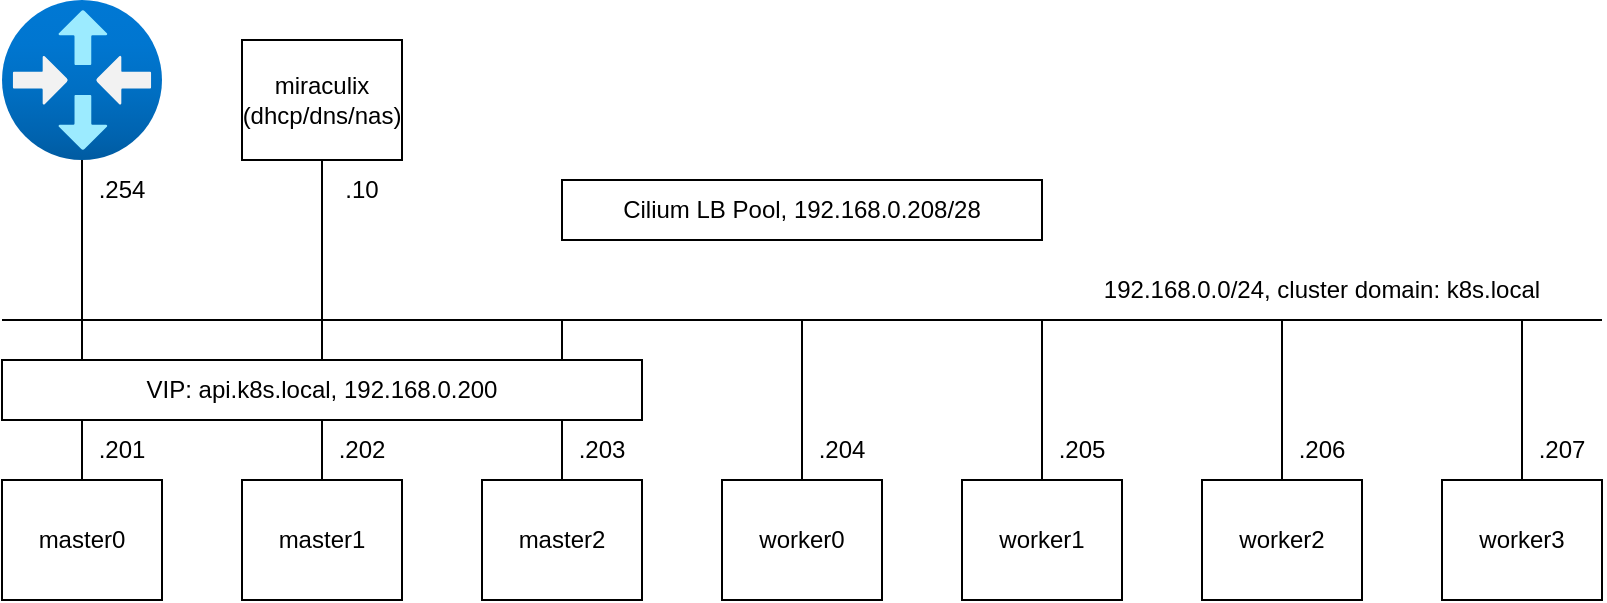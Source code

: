 <mxfile version="26.2.2">
  <diagram name="Page-1" id="XNZ1OW9nHd5t7U3kOUpD">
    <mxGraphModel dx="948" dy="679" grid="1" gridSize="10" guides="1" tooltips="1" connect="1" arrows="1" fold="1" page="1" pageScale="1" pageWidth="850" pageHeight="1100" background="none" math="0" shadow="0">
      <root>
        <mxCell id="0" />
        <mxCell id="1" parent="0" />
        <mxCell id="-EaYVGYUKZsS2KPxKQR_-2" value="" style="endArrow=none;html=1;rounded=0;" parent="1" edge="1">
          <mxGeometry width="50" height="50" relative="1" as="geometry">
            <mxPoint x="40" y="280" as="sourcePoint" />
            <mxPoint x="840" y="280" as="targetPoint" />
          </mxGeometry>
        </mxCell>
        <mxCell id="-EaYVGYUKZsS2KPxKQR_-4" value="master0" style="rounded=0;whiteSpace=wrap;html=1;" parent="1" vertex="1">
          <mxGeometry x="40" y="360" width="80" height="60" as="geometry" />
        </mxCell>
        <mxCell id="-EaYVGYUKZsS2KPxKQR_-5" value="master1" style="rounded=0;whiteSpace=wrap;html=1;" parent="1" vertex="1">
          <mxGeometry x="160" y="360" width="80" height="60" as="geometry" />
        </mxCell>
        <mxCell id="-EaYVGYUKZsS2KPxKQR_-6" value="master2" style="rounded=0;whiteSpace=wrap;html=1;" parent="1" vertex="1">
          <mxGeometry x="280" y="360" width="80" height="60" as="geometry" />
        </mxCell>
        <mxCell id="-EaYVGYUKZsS2KPxKQR_-7" value="worker0" style="rounded=0;whiteSpace=wrap;html=1;" parent="1" vertex="1">
          <mxGeometry x="400" y="360" width="80" height="60" as="geometry" />
        </mxCell>
        <mxCell id="-EaYVGYUKZsS2KPxKQR_-8" value="worker1" style="rounded=0;whiteSpace=wrap;html=1;" parent="1" vertex="1">
          <mxGeometry x="520" y="360" width="80" height="60" as="geometry" />
        </mxCell>
        <mxCell id="-EaYVGYUKZsS2KPxKQR_-9" value="worker2" style="rounded=0;whiteSpace=wrap;html=1;" parent="1" vertex="1">
          <mxGeometry x="640" y="360" width="80" height="60" as="geometry" />
        </mxCell>
        <mxCell id="-EaYVGYUKZsS2KPxKQR_-10" value="worker3" style="rounded=0;whiteSpace=wrap;html=1;" parent="1" vertex="1">
          <mxGeometry x="760" y="360" width="80" height="60" as="geometry" />
        </mxCell>
        <mxCell id="-EaYVGYUKZsS2KPxKQR_-12" value="" style="endArrow=none;html=1;rounded=0;" parent="1" target="-EaYVGYUKZsS2KPxKQR_-22" edge="1">
          <mxGeometry width="50" height="50" relative="1" as="geometry">
            <mxPoint x="80" y="280" as="sourcePoint" />
            <mxPoint x="80" y="240" as="targetPoint" />
          </mxGeometry>
        </mxCell>
        <mxCell id="-EaYVGYUKZsS2KPxKQR_-13" value="" style="endArrow=none;html=1;rounded=0;exitX=0.5;exitY=0;exitDx=0;exitDy=0;" parent="1" source="-EaYVGYUKZsS2KPxKQR_-4" edge="1">
          <mxGeometry width="50" height="50" relative="1" as="geometry">
            <mxPoint x="90" y="290" as="sourcePoint" />
            <mxPoint x="80" y="280" as="targetPoint" />
          </mxGeometry>
        </mxCell>
        <mxCell id="-EaYVGYUKZsS2KPxKQR_-14" value="" style="endArrow=none;html=1;rounded=0;exitX=0.5;exitY=0;exitDx=0;exitDy=0;" parent="1" source="-EaYVGYUKZsS2KPxKQR_-5" edge="1">
          <mxGeometry width="50" height="50" relative="1" as="geometry">
            <mxPoint x="100" y="300" as="sourcePoint" />
            <mxPoint x="200" y="280" as="targetPoint" />
          </mxGeometry>
        </mxCell>
        <mxCell id="-EaYVGYUKZsS2KPxKQR_-15" value="" style="endArrow=none;html=1;rounded=0;exitX=0.5;exitY=0;exitDx=0;exitDy=0;" parent="1" source="-EaYVGYUKZsS2KPxKQR_-6" edge="1">
          <mxGeometry width="50" height="50" relative="1" as="geometry">
            <mxPoint x="110" y="310" as="sourcePoint" />
            <mxPoint x="320" y="280" as="targetPoint" />
          </mxGeometry>
        </mxCell>
        <mxCell id="-EaYVGYUKZsS2KPxKQR_-16" value="" style="endArrow=none;html=1;rounded=0;exitX=0.5;exitY=0;exitDx=0;exitDy=0;" parent="1" source="-EaYVGYUKZsS2KPxKQR_-7" edge="1">
          <mxGeometry width="50" height="50" relative="1" as="geometry">
            <mxPoint x="120" y="320" as="sourcePoint" />
            <mxPoint x="440" y="280" as="targetPoint" />
          </mxGeometry>
        </mxCell>
        <mxCell id="-EaYVGYUKZsS2KPxKQR_-17" value="" style="endArrow=none;html=1;rounded=0;exitX=0.5;exitY=0;exitDx=0;exitDy=0;" parent="1" source="-EaYVGYUKZsS2KPxKQR_-8" edge="1">
          <mxGeometry width="50" height="50" relative="1" as="geometry">
            <mxPoint x="130" y="330" as="sourcePoint" />
            <mxPoint x="560" y="280" as="targetPoint" />
          </mxGeometry>
        </mxCell>
        <mxCell id="-EaYVGYUKZsS2KPxKQR_-18" value="" style="endArrow=none;html=1;rounded=0;exitX=0.5;exitY=0;exitDx=0;exitDy=0;" parent="1" source="-EaYVGYUKZsS2KPxKQR_-9" edge="1">
          <mxGeometry width="50" height="50" relative="1" as="geometry">
            <mxPoint x="140" y="340" as="sourcePoint" />
            <mxPoint x="680" y="280" as="targetPoint" />
          </mxGeometry>
        </mxCell>
        <mxCell id="-EaYVGYUKZsS2KPxKQR_-19" value="" style="endArrow=none;html=1;rounded=0;exitX=0.5;exitY=0;exitDx=0;exitDy=0;" parent="1" source="-EaYVGYUKZsS2KPxKQR_-10" edge="1">
          <mxGeometry width="50" height="50" relative="1" as="geometry">
            <mxPoint x="150" y="350" as="sourcePoint" />
            <mxPoint x="800" y="280" as="targetPoint" />
          </mxGeometry>
        </mxCell>
        <mxCell id="-EaYVGYUKZsS2KPxKQR_-20" value="miraculix&lt;br&gt;(dhcp/dns/nas)" style="rounded=0;whiteSpace=wrap;html=1;" parent="1" vertex="1">
          <mxGeometry x="160" y="140" width="80" height="60" as="geometry" />
        </mxCell>
        <mxCell id="-EaYVGYUKZsS2KPxKQR_-21" value="" style="endArrow=none;html=1;rounded=0;entryX=0.5;entryY=1;entryDx=0;entryDy=0;" parent="1" target="-EaYVGYUKZsS2KPxKQR_-20" edge="1">
          <mxGeometry width="50" height="50" relative="1" as="geometry">
            <mxPoint x="200" y="280" as="sourcePoint" />
            <mxPoint x="90" y="250" as="targetPoint" />
          </mxGeometry>
        </mxCell>
        <mxCell id="-EaYVGYUKZsS2KPxKQR_-22" value="" style="image;aspect=fixed;html=1;points=[];align=center;fontSize=12;image=img/lib/azure2/networking/Virtual_Router.svg;" parent="1" vertex="1">
          <mxGeometry x="40" y="120" width="80" height="80" as="geometry" />
        </mxCell>
        <mxCell id="-EaYVGYUKZsS2KPxKQR_-23" value=".254" style="text;html=1;align=center;verticalAlign=middle;whiteSpace=wrap;rounded=0;" parent="1" vertex="1">
          <mxGeometry x="80" y="200" width="40" height="30" as="geometry" />
        </mxCell>
        <mxCell id="-EaYVGYUKZsS2KPxKQR_-24" value=".10" style="text;html=1;align=center;verticalAlign=middle;whiteSpace=wrap;rounded=0;" parent="1" vertex="1">
          <mxGeometry x="200" y="200" width="40" height="30" as="geometry" />
        </mxCell>
        <mxCell id="-EaYVGYUKZsS2KPxKQR_-25" value=".201" style="text;html=1;align=center;verticalAlign=middle;whiteSpace=wrap;rounded=0;" parent="1" vertex="1">
          <mxGeometry x="80" y="330" width="40" height="30" as="geometry" />
        </mxCell>
        <mxCell id="-EaYVGYUKZsS2KPxKQR_-26" value=".202" style="text;html=1;align=center;verticalAlign=middle;whiteSpace=wrap;rounded=0;" parent="1" vertex="1">
          <mxGeometry x="200" y="330" width="40" height="30" as="geometry" />
        </mxCell>
        <mxCell id="-EaYVGYUKZsS2KPxKQR_-27" value=".203" style="text;html=1;align=center;verticalAlign=middle;whiteSpace=wrap;rounded=0;" parent="1" vertex="1">
          <mxGeometry x="320" y="330" width="40" height="30" as="geometry" />
        </mxCell>
        <mxCell id="-EaYVGYUKZsS2KPxKQR_-28" value=".204" style="text;html=1;align=center;verticalAlign=middle;whiteSpace=wrap;rounded=0;" parent="1" vertex="1">
          <mxGeometry x="440" y="330" width="40" height="30" as="geometry" />
        </mxCell>
        <mxCell id="-EaYVGYUKZsS2KPxKQR_-29" value=".205" style="text;html=1;align=center;verticalAlign=middle;whiteSpace=wrap;rounded=0;" parent="1" vertex="1">
          <mxGeometry x="560" y="330" width="40" height="30" as="geometry" />
        </mxCell>
        <mxCell id="-EaYVGYUKZsS2KPxKQR_-30" value=".206" style="text;html=1;align=center;verticalAlign=middle;whiteSpace=wrap;rounded=0;" parent="1" vertex="1">
          <mxGeometry x="680" y="330" width="40" height="30" as="geometry" />
        </mxCell>
        <mxCell id="-EaYVGYUKZsS2KPxKQR_-31" value=".207" style="text;html=1;align=center;verticalAlign=middle;whiteSpace=wrap;rounded=0;" parent="1" vertex="1">
          <mxGeometry x="800" y="330" width="40" height="30" as="geometry" />
        </mxCell>
        <mxCell id="-EaYVGYUKZsS2KPxKQR_-32" value="192.168.0.0/24, cluster domain: k8s.local" style="text;html=1;align=center;verticalAlign=middle;whiteSpace=wrap;rounded=0;" parent="1" vertex="1">
          <mxGeometry x="560" y="250" width="280" height="30" as="geometry" />
        </mxCell>
        <mxCell id="-EaYVGYUKZsS2KPxKQR_-35" value="VIP: api.k8s.local, 192.168.0.200" style="rounded=0;whiteSpace=wrap;html=1;" parent="1" vertex="1">
          <mxGeometry x="40" y="300" width="320" height="30" as="geometry" />
        </mxCell>
        <mxCell id="G9sFYb8horFvD1Gz9gfh-1" value="Cilium LB Pool, 192.168.0.208/28" style="rounded=0;whiteSpace=wrap;html=1;" parent="1" vertex="1">
          <mxGeometry x="320" y="210" width="240" height="30" as="geometry" />
        </mxCell>
      </root>
    </mxGraphModel>
  </diagram>
</mxfile>

